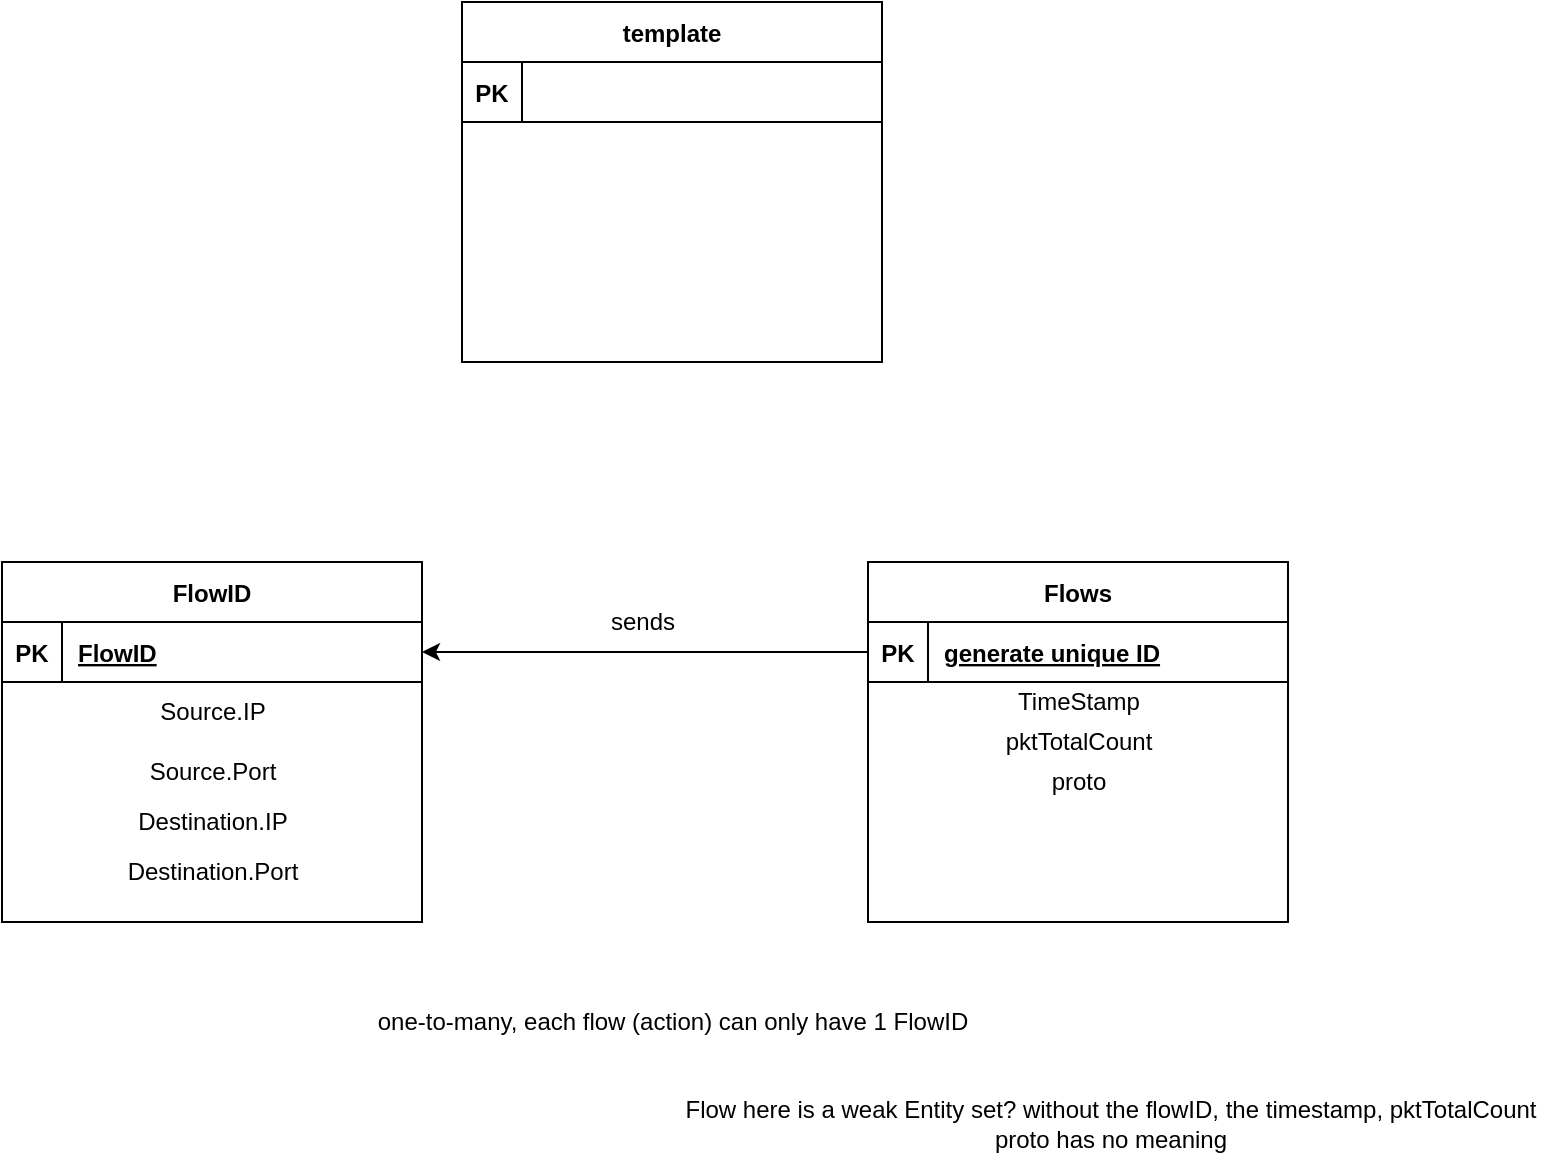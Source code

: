 <mxfile version="13.3.4" type="device"><diagram id="C5RBs43oDa-KdzZeNtuy" name="Page-1"><mxGraphModel dx="1103" dy="762" grid="1" gridSize="10" guides="1" tooltips="1" connect="1" arrows="1" fold="1" page="1" pageScale="1" pageWidth="827" pageHeight="1169" math="0" shadow="0"><root><mxCell id="WIyWlLk6GJQsqaUBKTNV-0"/><mxCell id="WIyWlLk6GJQsqaUBKTNV-1" parent="WIyWlLk6GJQsqaUBKTNV-0"/><mxCell id="8pIrOIWcSF9nb3bhnlH6-4" value="FlowID" style="shape=table;startSize=30;container=1;collapsible=1;childLayout=tableLayout;fixedRows=1;rowLines=0;fontStyle=1;align=center;resizeLast=1;" vertex="1" parent="WIyWlLk6GJQsqaUBKTNV-1"><mxGeometry x="50" y="1220" width="210" height="180" as="geometry"/></mxCell><mxCell id="8pIrOIWcSF9nb3bhnlH6-5" value="" style="shape=partialRectangle;collapsible=0;dropTarget=0;pointerEvents=0;fillColor=none;top=0;left=0;bottom=1;right=0;points=[[0,0.5],[1,0.5]];portConstraint=eastwest;" vertex="1" parent="8pIrOIWcSF9nb3bhnlH6-4"><mxGeometry y="30" width="210" height="30" as="geometry"/></mxCell><mxCell id="8pIrOIWcSF9nb3bhnlH6-6" value="PK" style="shape=partialRectangle;connectable=0;fillColor=none;top=0;left=0;bottom=0;right=0;fontStyle=1;overflow=hidden;" vertex="1" parent="8pIrOIWcSF9nb3bhnlH6-5"><mxGeometry width="30" height="30" as="geometry"/></mxCell><mxCell id="8pIrOIWcSF9nb3bhnlH6-7" value="FlowID" style="shape=partialRectangle;connectable=0;fillColor=none;top=0;left=0;bottom=0;right=0;align=left;spacingLeft=6;fontStyle=5;overflow=hidden;" vertex="1" parent="8pIrOIWcSF9nb3bhnlH6-5"><mxGeometry x="30" width="180" height="30" as="geometry"/></mxCell><mxCell id="8pIrOIWcSF9nb3bhnlH6-11" value="Source.IP" style="text;html=1;align=center;verticalAlign=middle;resizable=0;points=[];autosize=1;" vertex="1" parent="8pIrOIWcSF9nb3bhnlH6-4"><mxGeometry y="60" width="210" height="30" as="geometry"/></mxCell><mxCell id="8pIrOIWcSF9nb3bhnlH6-12" value="Source.Port" style="text;html=1;align=center;verticalAlign=middle;resizable=0;points=[];autosize=1;" vertex="1" parent="8pIrOIWcSF9nb3bhnlH6-4"><mxGeometry y="90" width="210" height="30" as="geometry"/></mxCell><mxCell id="8pIrOIWcSF9nb3bhnlH6-13" value="Destination.IP" style="text;html=1;align=center;verticalAlign=middle;resizable=0;points=[];autosize=1;" vertex="1" parent="8pIrOIWcSF9nb3bhnlH6-4"><mxGeometry y="120" width="210" height="20" as="geometry"/></mxCell><mxCell id="8pIrOIWcSF9nb3bhnlH6-14" value="Destination.Port" style="text;html=1;align=center;verticalAlign=middle;resizable=0;points=[];autosize=1;" vertex="1" parent="8pIrOIWcSF9nb3bhnlH6-4"><mxGeometry y="140" width="210" height="30" as="geometry"/></mxCell><mxCell id="8pIrOIWcSF9nb3bhnlH6-19" value="template" style="shape=table;startSize=30;container=1;collapsible=1;childLayout=tableLayout;fixedRows=1;rowLines=0;fontStyle=1;align=center;resizeLast=1;" vertex="1" parent="WIyWlLk6GJQsqaUBKTNV-1"><mxGeometry x="280" y="940" width="210" height="180" as="geometry"/></mxCell><mxCell id="8pIrOIWcSF9nb3bhnlH6-20" value="" style="shape=partialRectangle;collapsible=0;dropTarget=0;pointerEvents=0;fillColor=none;top=0;left=0;bottom=1;right=0;points=[[0,0.5],[1,0.5]];portConstraint=eastwest;" vertex="1" parent="8pIrOIWcSF9nb3bhnlH6-19"><mxGeometry y="30" width="210" height="30" as="geometry"/></mxCell><mxCell id="8pIrOIWcSF9nb3bhnlH6-21" value="PK" style="shape=partialRectangle;connectable=0;fillColor=none;top=0;left=0;bottom=0;right=0;fontStyle=1;overflow=hidden;" vertex="1" parent="8pIrOIWcSF9nb3bhnlH6-20"><mxGeometry width="30" height="30" as="geometry"/></mxCell><mxCell id="8pIrOIWcSF9nb3bhnlH6-22" value="" style="shape=partialRectangle;connectable=0;fillColor=none;top=0;left=0;bottom=0;right=0;align=left;spacingLeft=6;fontStyle=5;overflow=hidden;" vertex="1" parent="8pIrOIWcSF9nb3bhnlH6-20"><mxGeometry x="30" width="180" height="30" as="geometry"/></mxCell><mxCell id="8pIrOIWcSF9nb3bhnlH6-29" value="Flows" style="shape=table;startSize=30;container=1;collapsible=1;childLayout=tableLayout;fixedRows=1;rowLines=0;fontStyle=1;align=center;resizeLast=1;" vertex="1" parent="WIyWlLk6GJQsqaUBKTNV-1"><mxGeometry x="483" y="1220" width="210" height="180" as="geometry"/></mxCell><mxCell id="8pIrOIWcSF9nb3bhnlH6-30" value="" style="shape=partialRectangle;collapsible=0;dropTarget=0;pointerEvents=0;fillColor=none;top=0;left=0;bottom=1;right=0;points=[[0,0.5],[1,0.5]];portConstraint=eastwest;" vertex="1" parent="8pIrOIWcSF9nb3bhnlH6-29"><mxGeometry y="30" width="210" height="30" as="geometry"/></mxCell><mxCell id="8pIrOIWcSF9nb3bhnlH6-31" value="PK" style="shape=partialRectangle;connectable=0;fillColor=none;top=0;left=0;bottom=0;right=0;fontStyle=1;overflow=hidden;" vertex="1" parent="8pIrOIWcSF9nb3bhnlH6-30"><mxGeometry width="30" height="30" as="geometry"/></mxCell><mxCell id="8pIrOIWcSF9nb3bhnlH6-32" value="generate unique ID" style="shape=partialRectangle;connectable=0;fillColor=none;top=0;left=0;bottom=0;right=0;align=left;spacingLeft=6;fontStyle=5;overflow=hidden;" vertex="1" parent="8pIrOIWcSF9nb3bhnlH6-30"><mxGeometry x="30" width="180" height="30" as="geometry"/></mxCell><mxCell id="8pIrOIWcSF9nb3bhnlH6-33" value="TimeStamp" style="text;html=1;align=center;verticalAlign=middle;resizable=0;points=[];autosize=1;" vertex="1" parent="8pIrOIWcSF9nb3bhnlH6-29"><mxGeometry y="60" width="210" height="20" as="geometry"/></mxCell><mxCell id="8pIrOIWcSF9nb3bhnlH6-34" value="pktTotalCount" style="text;html=1;align=center;verticalAlign=middle;resizable=0;points=[];autosize=1;" vertex="1" parent="8pIrOIWcSF9nb3bhnlH6-29"><mxGeometry y="80" width="210" height="20" as="geometry"/></mxCell><mxCell id="8pIrOIWcSF9nb3bhnlH6-41" value="proto" style="text;html=1;align=center;verticalAlign=middle;resizable=0;points=[];autosize=1;" vertex="1" parent="8pIrOIWcSF9nb3bhnlH6-29"><mxGeometry y="100" width="210" height="20" as="geometry"/></mxCell><mxCell id="8pIrOIWcSF9nb3bhnlH6-37" style="edgeStyle=orthogonalEdgeStyle;rounded=0;orthogonalLoop=1;jettySize=auto;html=1;exitX=0;exitY=0.5;exitDx=0;exitDy=0;entryX=1;entryY=0.5;entryDx=0;entryDy=0;" edge="1" parent="WIyWlLk6GJQsqaUBKTNV-1" source="8pIrOIWcSF9nb3bhnlH6-30" target="8pIrOIWcSF9nb3bhnlH6-5"><mxGeometry relative="1" as="geometry"/></mxCell><mxCell id="8pIrOIWcSF9nb3bhnlH6-38" value="sends" style="text;html=1;align=center;verticalAlign=middle;resizable=0;points=[];autosize=1;" vertex="1" parent="WIyWlLk6GJQsqaUBKTNV-1"><mxGeometry x="345" y="1240" width="50" height="20" as="geometry"/></mxCell><mxCell id="8pIrOIWcSF9nb3bhnlH6-39" value="one-to-many, each flow (action) can only have 1 FlowID" style="text;html=1;align=center;verticalAlign=middle;resizable=0;points=[];autosize=1;" vertex="1" parent="WIyWlLk6GJQsqaUBKTNV-1"><mxGeometry x="230" y="1440" width="310" height="20" as="geometry"/></mxCell><mxCell id="8pIrOIWcSF9nb3bhnlH6-40" value="Flow here is a weak Entity set? without the flowID, the timestamp, pktTotalCount&lt;br&gt;proto has no meaning" style="text;html=1;align=center;verticalAlign=middle;resizable=0;points=[];autosize=1;" vertex="1" parent="WIyWlLk6GJQsqaUBKTNV-1"><mxGeometry x="384" y="1486" width="440" height="30" as="geometry"/></mxCell></root></mxGraphModel></diagram></mxfile>